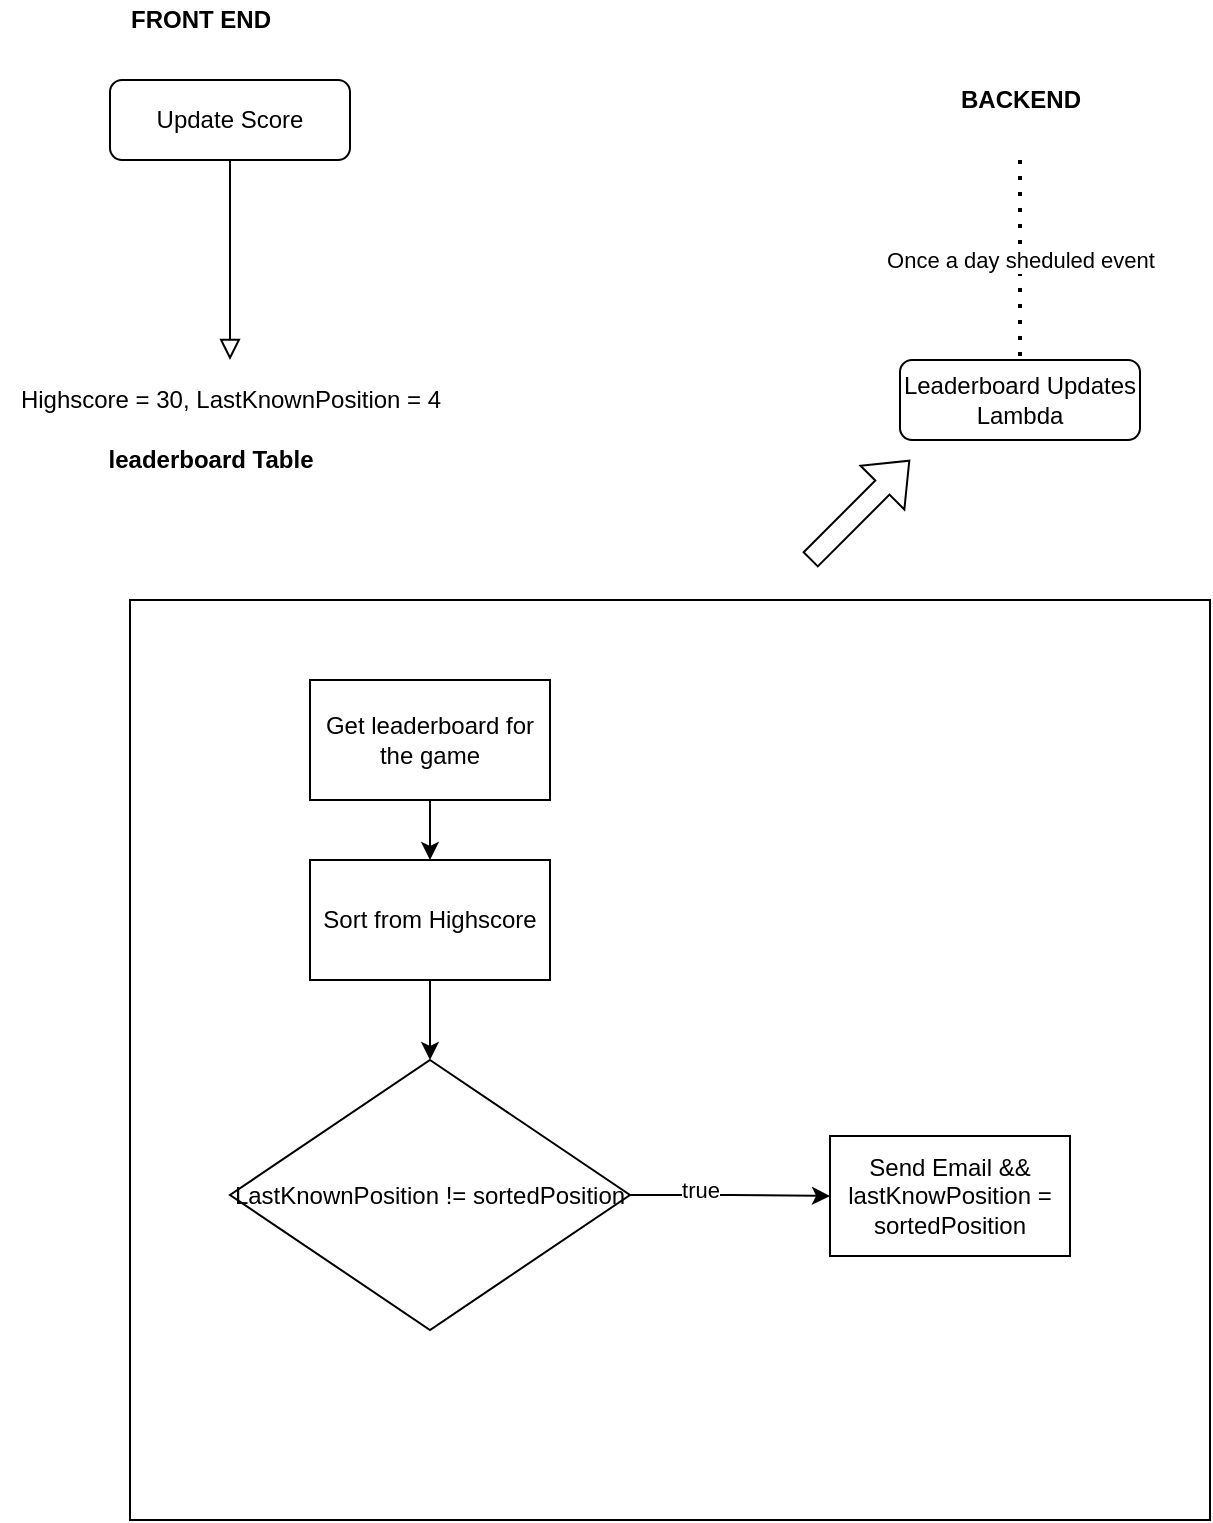 <mxfile version="18.0.2" type="github">
  <diagram id="C5RBs43oDa-KdzZeNtuy" name="Page-1">
    <mxGraphModel dx="1422" dy="780" grid="1" gridSize="10" guides="1" tooltips="1" connect="1" arrows="1" fold="1" page="1" pageScale="1" pageWidth="827" pageHeight="1169" math="0" shadow="0">
      <root>
        <mxCell id="WIyWlLk6GJQsqaUBKTNV-0" />
        <mxCell id="WIyWlLk6GJQsqaUBKTNV-1" parent="WIyWlLk6GJQsqaUBKTNV-0" />
        <mxCell id="WIyWlLk6GJQsqaUBKTNV-2" value="" style="rounded=0;html=1;jettySize=auto;orthogonalLoop=1;fontSize=11;endArrow=block;endFill=0;endSize=8;strokeWidth=1;shadow=0;labelBackgroundColor=none;edgeStyle=orthogonalEdgeStyle;" parent="WIyWlLk6GJQsqaUBKTNV-1" source="WIyWlLk6GJQsqaUBKTNV-3" edge="1">
          <mxGeometry relative="1" as="geometry">
            <mxPoint x="220" y="220" as="targetPoint" />
          </mxGeometry>
        </mxCell>
        <mxCell id="WIyWlLk6GJQsqaUBKTNV-3" value="Update Score" style="rounded=1;whiteSpace=wrap;html=1;fontSize=12;glass=0;strokeWidth=1;shadow=0;" parent="WIyWlLk6GJQsqaUBKTNV-1" vertex="1">
          <mxGeometry x="160" y="80" width="120" height="40" as="geometry" />
        </mxCell>
        <mxCell id="RTdAs_bNShDtYThZ3HEt-0" value="FRONT END" style="text;html=1;align=center;verticalAlign=middle;resizable=0;points=[];autosize=1;strokeColor=none;fillColor=none;fontStyle=1" vertex="1" parent="WIyWlLk6GJQsqaUBKTNV-1">
          <mxGeometry x="165" y="40" width="80" height="20" as="geometry" />
        </mxCell>
        <mxCell id="RTdAs_bNShDtYThZ3HEt-1" value="Highscore = 30, LastKnownPosition = 4" style="text;html=1;align=center;verticalAlign=middle;resizable=0;points=[];autosize=1;strokeColor=none;fillColor=none;" vertex="1" parent="WIyWlLk6GJQsqaUBKTNV-1">
          <mxGeometry x="105" y="230" width="230" height="20" as="geometry" />
        </mxCell>
        <mxCell id="RTdAs_bNShDtYThZ3HEt-2" value="leaderboard Table" style="text;html=1;align=center;verticalAlign=middle;resizable=0;points=[];autosize=1;strokeColor=none;fillColor=none;fontStyle=1" vertex="1" parent="WIyWlLk6GJQsqaUBKTNV-1">
          <mxGeometry x="150" y="260" width="120" height="20" as="geometry" />
        </mxCell>
        <mxCell id="RTdAs_bNShDtYThZ3HEt-3" value="BACKEND" style="text;html=1;align=center;verticalAlign=middle;resizable=0;points=[];autosize=1;strokeColor=none;fillColor=none;fontStyle=1" vertex="1" parent="WIyWlLk6GJQsqaUBKTNV-1">
          <mxGeometry x="580" y="80" width="70" height="20" as="geometry" />
        </mxCell>
        <mxCell id="RTdAs_bNShDtYThZ3HEt-4" value="Leaderboard Updates Lambda" style="rounded=1;whiteSpace=wrap;html=1;fontSize=12;glass=0;strokeWidth=1;shadow=0;" vertex="1" parent="WIyWlLk6GJQsqaUBKTNV-1">
          <mxGeometry x="555" y="220" width="120" height="40" as="geometry" />
        </mxCell>
        <mxCell id="RTdAs_bNShDtYThZ3HEt-6" value="" style="endArrow=none;dashed=1;html=1;dashPattern=1 3;strokeWidth=2;rounded=0;entryX=0.5;entryY=0;entryDx=0;entryDy=0;" edge="1" parent="WIyWlLk6GJQsqaUBKTNV-1" target="RTdAs_bNShDtYThZ3HEt-4">
          <mxGeometry width="50" height="50" relative="1" as="geometry">
            <mxPoint x="615" y="120" as="sourcePoint" />
            <mxPoint x="440" y="310" as="targetPoint" />
          </mxGeometry>
        </mxCell>
        <mxCell id="RTdAs_bNShDtYThZ3HEt-7" value="Once a day sheduled event" style="edgeLabel;html=1;align=center;verticalAlign=middle;resizable=0;points=[];" vertex="1" connectable="0" parent="RTdAs_bNShDtYThZ3HEt-6">
          <mxGeometry x="-0.38" relative="1" as="geometry">
            <mxPoint y="19" as="offset" />
          </mxGeometry>
        </mxCell>
        <mxCell id="RTdAs_bNShDtYThZ3HEt-8" value="" style="shape=flexArrow;endArrow=classic;html=1;rounded=0;" edge="1" parent="WIyWlLk6GJQsqaUBKTNV-1">
          <mxGeometry width="50" height="50" relative="1" as="geometry">
            <mxPoint x="510" y="320" as="sourcePoint" />
            <mxPoint x="560" y="270" as="targetPoint" />
          </mxGeometry>
        </mxCell>
        <mxCell id="RTdAs_bNShDtYThZ3HEt-9" value="" style="rounded=0;whiteSpace=wrap;html=1;fillColor=none;" vertex="1" parent="WIyWlLk6GJQsqaUBKTNV-1">
          <mxGeometry x="170" y="340" width="540" height="460" as="geometry" />
        </mxCell>
        <mxCell id="RTdAs_bNShDtYThZ3HEt-13" value="" style="edgeStyle=orthogonalEdgeStyle;rounded=0;orthogonalLoop=1;jettySize=auto;html=1;" edge="1" parent="WIyWlLk6GJQsqaUBKTNV-1" source="RTdAs_bNShDtYThZ3HEt-10" target="RTdAs_bNShDtYThZ3HEt-12">
          <mxGeometry relative="1" as="geometry" />
        </mxCell>
        <mxCell id="RTdAs_bNShDtYThZ3HEt-10" value="Get leaderboard for the game" style="rounded=0;whiteSpace=wrap;html=1;fillColor=none;" vertex="1" parent="WIyWlLk6GJQsqaUBKTNV-1">
          <mxGeometry x="260" y="380" width="120" height="60" as="geometry" />
        </mxCell>
        <mxCell id="RTdAs_bNShDtYThZ3HEt-15" value="" style="edgeStyle=orthogonalEdgeStyle;rounded=0;orthogonalLoop=1;jettySize=auto;html=1;" edge="1" parent="WIyWlLk6GJQsqaUBKTNV-1" source="RTdAs_bNShDtYThZ3HEt-12" target="RTdAs_bNShDtYThZ3HEt-14">
          <mxGeometry relative="1" as="geometry" />
        </mxCell>
        <mxCell id="RTdAs_bNShDtYThZ3HEt-12" value="Sort from Highscore" style="rounded=0;whiteSpace=wrap;html=1;fillColor=none;" vertex="1" parent="WIyWlLk6GJQsqaUBKTNV-1">
          <mxGeometry x="260" y="470" width="120" height="60" as="geometry" />
        </mxCell>
        <mxCell id="RTdAs_bNShDtYThZ3HEt-17" value="" style="edgeStyle=orthogonalEdgeStyle;rounded=0;orthogonalLoop=1;jettySize=auto;html=1;" edge="1" parent="WIyWlLk6GJQsqaUBKTNV-1" source="RTdAs_bNShDtYThZ3HEt-14" target="RTdAs_bNShDtYThZ3HEt-16">
          <mxGeometry relative="1" as="geometry" />
        </mxCell>
        <mxCell id="RTdAs_bNShDtYThZ3HEt-18" value="true" style="edgeLabel;html=1;align=center;verticalAlign=middle;resizable=0;points=[];" vertex="1" connectable="0" parent="RTdAs_bNShDtYThZ3HEt-17">
          <mxGeometry x="-0.303" y="4" relative="1" as="geometry">
            <mxPoint y="1" as="offset" />
          </mxGeometry>
        </mxCell>
        <mxCell id="RTdAs_bNShDtYThZ3HEt-14" value="LastKnownPosition != sortedPosition" style="rhombus;whiteSpace=wrap;html=1;fillColor=none;" vertex="1" parent="WIyWlLk6GJQsqaUBKTNV-1">
          <mxGeometry x="220" y="570" width="200" height="135" as="geometry" />
        </mxCell>
        <mxCell id="RTdAs_bNShDtYThZ3HEt-16" value="&lt;div&gt;Send Email &amp;amp;&amp;amp; &lt;br&gt;&lt;/div&gt;&lt;div&gt;lastKnowPosition = sortedPosition&lt;br&gt;&lt;/div&gt;" style="rounded=0;whiteSpace=wrap;html=1;fillColor=none;" vertex="1" parent="WIyWlLk6GJQsqaUBKTNV-1">
          <mxGeometry x="520" y="608" width="120" height="60" as="geometry" />
        </mxCell>
      </root>
    </mxGraphModel>
  </diagram>
</mxfile>
